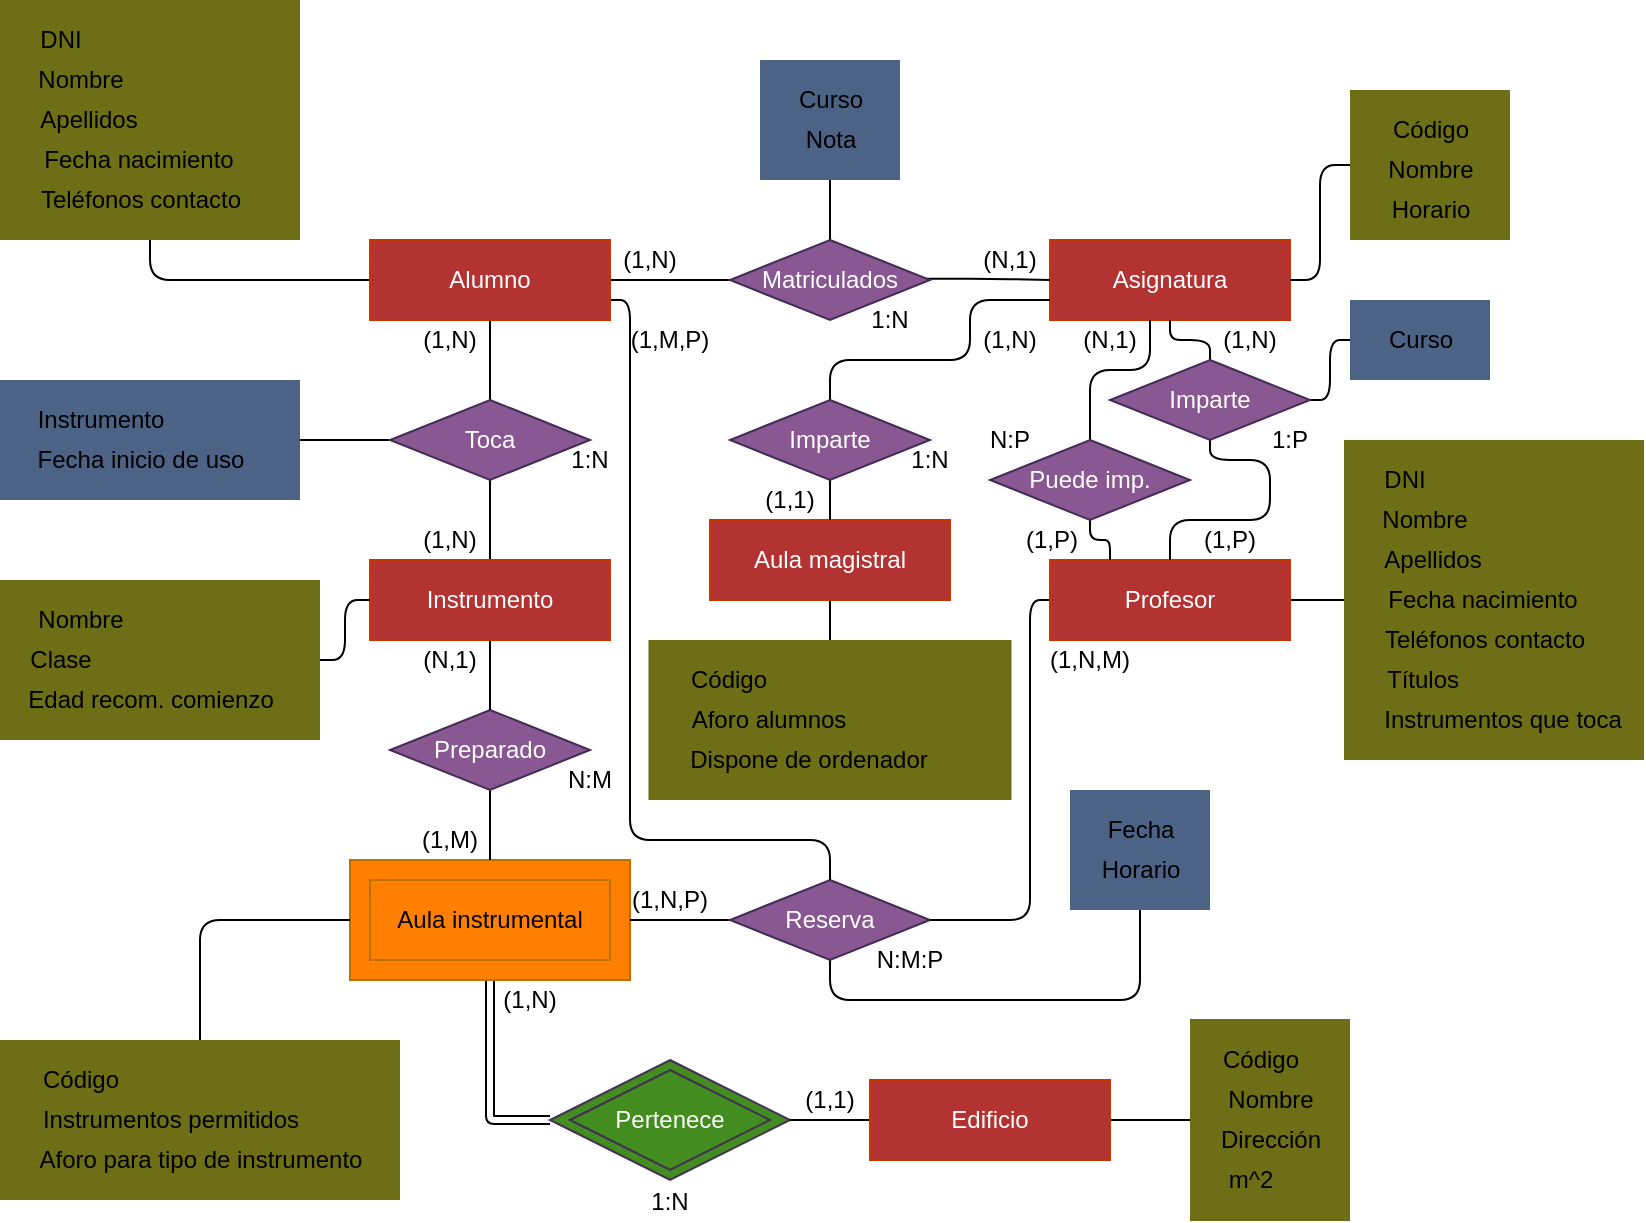 <mxfile>
    <diagram id="nuVeQg0KmDJDZD1_KSru" name="Page-1">
        <mxGraphModel dx="812" dy="1173" grid="1" gridSize="10" guides="1" tooltips="1" connect="1" arrows="1" fold="1" page="1" pageScale="1" pageWidth="827" pageHeight="1169" math="0" shadow="0">
            <root>
                <mxCell id="0"/>
                <mxCell id="1" parent="0"/>
                <mxCell id="163" value="" style="rhombus;whiteSpace=wrap;html=1;strokeColor=#432D57;fontColor=#ffffff;fillColor=#438C1F;" parent="1" vertex="1">
                    <mxGeometry x="280" y="690" width="120" height="60" as="geometry"/>
                </mxCell>
                <mxCell id="167" style="edgeStyle=orthogonalEdgeStyle;html=1;entryX=0;entryY=0.5;entryDx=0;entryDy=0;endArrow=none;endFill=0;shape=link;" parent="1" source="164" target="163" edge="1">
                    <mxGeometry relative="1" as="geometry"/>
                </mxCell>
                <mxCell id="164" value="" style="rounded=0;whiteSpace=wrap;html=1;strokeColor=#BD7000;fontColor=#000000;fillColor=#FF8000;" parent="1" vertex="1">
                    <mxGeometry x="180" y="590" width="140" height="60" as="geometry"/>
                </mxCell>
                <mxCell id="45" value="" style="html=1;endArrow=none;endFill=0;entryX=0.5;entryY=1;entryDx=0;entryDy=0;edgeStyle=orthogonalEdgeStyle;elbow=vertical;exitX=0;exitY=0.5;exitDx=0;exitDy=0;" parent="1" source="66" target="34" edge="1">
                    <mxGeometry relative="1" as="geometry">
                        <mxPoint x="190" y="300" as="sourcePoint"/>
                    </mxGeometry>
                </mxCell>
                <mxCell id="52" value="" style="edgeStyle=orthogonalEdgeStyle;html=1;endArrow=none;endFill=0;exitX=0.5;exitY=1;exitDx=0;exitDy=0;entryX=0.5;entryY=0;entryDx=0;entryDy=0;" parent="1" source="66" target="174" edge="1">
                    <mxGeometry relative="1" as="geometry">
                        <mxPoint x="250" y="320" as="sourcePoint"/>
                        <mxPoint x="250" y="360" as="targetPoint"/>
                    </mxGeometry>
                </mxCell>
                <mxCell id="5" value="&lt;font color=&quot;#ffffff&quot;&gt;Asignatura&lt;/font&gt;" style="rounded=0;whiteSpace=wrap;html=1;strokeColor=#C73500;fontColor=#000000;fillColor=#B33232;" parent="1" vertex="1">
                    <mxGeometry x="530" y="280" width="120" height="40" as="geometry"/>
                </mxCell>
                <mxCell id="169" style="edgeStyle=orthogonalEdgeStyle;html=1;entryX=1;entryY=0.5;entryDx=0;entryDy=0;endArrow=none;endFill=0;" parent="1" source="9" target="163" edge="1">
                    <mxGeometry relative="1" as="geometry"/>
                </mxCell>
                <mxCell id="170" value="" style="edgeStyle=orthogonalEdgeStyle;html=1;endArrow=none;endFill=0;" parent="1" source="9" target="11" edge="1">
                    <mxGeometry relative="1" as="geometry"/>
                </mxCell>
                <mxCell id="9" value="&lt;font color=&quot;#ffffff&quot;&gt;Edificio&lt;/font&gt;" style="rounded=0;whiteSpace=wrap;html=1;strokeColor=#C73500;fontColor=#000000;fillColor=#B33232;" parent="1" vertex="1">
                    <mxGeometry x="440" y="700" width="120" height="40" as="geometry"/>
                </mxCell>
                <mxCell id="10" value="" style="swimlane;startSize=0;fontColor=#000000;swimlaneFillColor=#6E6E16;strokeColor=none;fillColor=none;" parent="1" vertex="1">
                    <mxGeometry x="600" y="669.5" width="80" height="101" as="geometry"/>
                </mxCell>
                <mxCell id="12" value="Nombre" style="text;html=1;align=center;verticalAlign=middle;resizable=0;points=[];autosize=1;strokeColor=none;" parent="10" vertex="1">
                    <mxGeometry x="10" y="30" width="60" height="20" as="geometry"/>
                </mxCell>
                <mxCell id="13" value="Dirección" style="text;html=1;align=center;verticalAlign=middle;resizable=0;points=[];autosize=1;strokeColor=none;" parent="10" vertex="1">
                    <mxGeometry x="10" y="50" width="60" height="20" as="geometry"/>
                </mxCell>
                <mxCell id="14" value="m^2" style="text;html=1;align=center;verticalAlign=middle;resizable=0;points=[];autosize=1;strokeColor=none;" parent="10" vertex="1">
                    <mxGeometry x="10" y="70" width="40" height="20" as="geometry"/>
                </mxCell>
                <mxCell id="11" value="Código" style="text;html=1;align=center;verticalAlign=middle;resizable=0;points=[];autosize=1;strokeColor=none;" parent="10" vertex="1">
                    <mxGeometry x="10" y="10" width="50" height="20" as="geometry"/>
                </mxCell>
                <mxCell id="34" value="" style="swimlane;startSize=0;fontColor=#000000;swimlaneFillColor=#6E6E16;strokeColor=none;fillColor=none;" parent="1" vertex="1">
                    <mxGeometry x="5" y="160" width="150" height="120" as="geometry">
                        <mxRectangle x="200" y="170" width="50" height="40" as="alternateBounds"/>
                    </mxGeometry>
                </mxCell>
                <mxCell id="35" value="Nombre" style="text;html=1;align=center;verticalAlign=middle;resizable=0;points=[];autosize=1;strokeColor=none;" parent="34" vertex="1">
                    <mxGeometry x="10" y="30" width="60" height="20" as="geometry"/>
                </mxCell>
                <mxCell id="36" value="Apellidos" style="text;html=1;align=center;verticalAlign=middle;resizable=0;points=[];autosize=1;strokeColor=none;" parent="34" vertex="1">
                    <mxGeometry x="14" y="50" width="60" height="20" as="geometry"/>
                </mxCell>
                <mxCell id="37" value="Fecha nacimiento" style="text;html=1;align=center;verticalAlign=middle;resizable=0;points=[];autosize=1;strokeColor=none;" parent="34" vertex="1">
                    <mxGeometry x="14" y="70" width="110" height="20" as="geometry"/>
                </mxCell>
                <mxCell id="41" value="Teléfonos contacto" style="text;html=1;align=center;verticalAlign=middle;resizable=0;points=[];autosize=1;strokeColor=none;" parent="34" vertex="1">
                    <mxGeometry x="10" y="90" width="120" height="20" as="geometry"/>
                </mxCell>
                <mxCell id="43" value="DNI" style="text;html=1;align=center;verticalAlign=middle;resizable=0;points=[];autosize=1;strokeColor=none;" parent="34" vertex="1">
                    <mxGeometry x="10" y="10" width="40" height="20" as="geometry"/>
                </mxCell>
                <mxCell id="53" value="" style="edgeStyle=orthogonalEdgeStyle;html=1;endArrow=none;endFill=0;exitX=0.5;exitY=1;exitDx=0;exitDy=0;entryX=0.5;entryY=0;entryDx=0;entryDy=0;" parent="1" source="174" target="67" edge="1">
                    <mxGeometry relative="1" as="geometry">
                        <mxPoint x="270" y="410" as="sourcePoint"/>
                        <mxPoint x="240" y="460" as="targetPoint"/>
                    </mxGeometry>
                </mxCell>
                <mxCell id="151" value="" style="edgeStyle=orthogonalEdgeStyle;html=1;endArrow=none;endFill=0;" parent="1" source="47" edge="1">
                    <mxGeometry relative="1" as="geometry">
                        <mxPoint x="250" y="590" as="targetPoint"/>
                        <Array as="points">
                            <mxPoint x="250" y="580"/>
                            <mxPoint x="250" y="580"/>
                        </Array>
                    </mxGeometry>
                </mxCell>
                <mxCell id="47" value="Preparado" style="rhombus;whiteSpace=wrap;html=1;strokeColor=#432D57;fontColor=#ffffff;fillColor=#895791;" parent="1" vertex="1">
                    <mxGeometry x="200" y="515" width="100" height="40" as="geometry"/>
                </mxCell>
                <mxCell id="160" style="edgeStyle=orthogonalEdgeStyle;html=1;endArrow=none;endFill=0;entryX=1;entryY=0.5;entryDx=0;entryDy=0;" parent="1" source="48" target="164" edge="1">
                    <mxGeometry relative="1" as="geometry">
                        <mxPoint x="340" y="640" as="targetPoint"/>
                    </mxGeometry>
                </mxCell>
                <mxCell id="179" style="edgeStyle=orthogonalEdgeStyle;html=1;endArrow=none;endFill=0;entryX=0.5;entryY=1;entryDx=0;entryDy=0;" parent="1" source="48" target="175" edge="1">
                    <mxGeometry relative="1" as="geometry">
                        <mxPoint x="530" y="630" as="targetPoint"/>
                        <Array as="points">
                            <mxPoint x="420" y="660"/>
                            <mxPoint x="575" y="660"/>
                        </Array>
                    </mxGeometry>
                </mxCell>
                <mxCell id="48" value="Reserva" style="rhombus;whiteSpace=wrap;html=1;strokeColor=#432D57;fontColor=#ffffff;fillColor=#895791;" parent="1" vertex="1">
                    <mxGeometry x="370" y="600" width="100" height="40" as="geometry"/>
                </mxCell>
                <mxCell id="153" value="" style="edgeStyle=orthogonalEdgeStyle;html=1;endArrow=none;endFill=0;entryX=0;entryY=0.5;entryDx=0;entryDy=0;" parent="1" source="54" target="174" edge="1">
                    <mxGeometry relative="1" as="geometry">
                        <mxPoint x="200" y="380" as="targetPoint"/>
                    </mxGeometry>
                </mxCell>
                <mxCell id="54" value="" style="swimlane;startSize=0;fontColor=#ffffff;swimlaneFillColor=#4D6385;strokeColor=none;fillColor=none;" parent="1" vertex="1">
                    <mxGeometry x="5" y="350" width="150" height="60" as="geometry">
                        <mxRectangle y="260" width="50" height="40" as="alternateBounds"/>
                    </mxGeometry>
                </mxCell>
                <mxCell id="55" value="Fecha inicio de uso" style="text;html=1;align=center;verticalAlign=middle;resizable=0;points=[];autosize=1;strokeColor=none;" parent="54" vertex="1">
                    <mxGeometry x="10" y="30" width="120" height="20" as="geometry"/>
                </mxCell>
                <mxCell id="63" value="Instrumento" style="text;html=1;align=center;verticalAlign=middle;resizable=0;points=[];autosize=1;strokeColor=none;" parent="54" vertex="1">
                    <mxGeometry x="10" y="10" width="80" height="20" as="geometry"/>
                </mxCell>
                <mxCell id="86" value="" style="edgeStyle=orthogonalEdgeStyle;html=1;endArrow=none;endFill=0;entryX=0;entryY=0.5;entryDx=0;entryDy=0;" parent="1" source="66" target="172" edge="1">
                    <mxGeometry relative="1" as="geometry">
                        <mxPoint x="370" y="300" as="targetPoint"/>
                    </mxGeometry>
                </mxCell>
                <mxCell id="161" style="edgeStyle=orthogonalEdgeStyle;html=1;entryX=0.5;entryY=0;entryDx=0;entryDy=0;endArrow=none;endFill=0;exitX=1;exitY=0.75;exitDx=0;exitDy=0;" parent="1" source="66" target="48" edge="1">
                    <mxGeometry relative="1" as="geometry">
                        <Array as="points">
                            <mxPoint x="320" y="310"/>
                            <mxPoint x="320" y="580"/>
                            <mxPoint x="420" y="580"/>
                        </Array>
                    </mxGeometry>
                </mxCell>
                <mxCell id="66" value="&lt;font color=&quot;#ffffff&quot;&gt;Alumno&lt;/font&gt;" style="rounded=0;whiteSpace=wrap;html=1;strokeColor=#C73500;fontColor=#000000;fillColor=#B33232;" parent="1" vertex="1">
                    <mxGeometry x="190" y="280" width="120" height="40" as="geometry"/>
                </mxCell>
                <mxCell id="150" value="" style="edgeStyle=orthogonalEdgeStyle;html=1;endArrow=none;endFill=0;" parent="1" source="67" target="47" edge="1">
                    <mxGeometry relative="1" as="geometry"/>
                </mxCell>
                <mxCell id="67" value="&lt;font color=&quot;#ffffff&quot;&gt;Instrumento&lt;/font&gt;" style="rounded=0;whiteSpace=wrap;html=1;strokeColor=#C73500;fontColor=#000000;fillColor=#B33232;" parent="1" vertex="1">
                    <mxGeometry x="190" y="440" width="120" height="40" as="geometry"/>
                </mxCell>
                <mxCell id="113" value="" style="edgeStyle=orthogonalEdgeStyle;html=1;endArrow=none;endFill=0;" parent="1" source="68" target="112" edge="1">
                    <mxGeometry relative="1" as="geometry"/>
                </mxCell>
                <mxCell id="162" style="edgeStyle=orthogonalEdgeStyle;html=1;entryX=1;entryY=0.5;entryDx=0;entryDy=0;endArrow=none;endFill=0;" parent="1" source="68" target="48" edge="1">
                    <mxGeometry relative="1" as="geometry">
                        <Array as="points">
                            <mxPoint x="520" y="460"/>
                            <mxPoint x="520" y="620"/>
                        </Array>
                    </mxGeometry>
                </mxCell>
                <mxCell id="68" value="&lt;font color=&quot;#ffffff&quot;&gt;Profesor&lt;/font&gt;" style="rounded=0;whiteSpace=wrap;html=1;strokeColor=#C73500;fontColor=#000000;fillColor=#B33232;" parent="1" vertex="1">
                    <mxGeometry x="530" y="440" width="120" height="40" as="geometry"/>
                </mxCell>
                <mxCell id="131" style="edgeStyle=orthogonalEdgeStyle;html=1;endArrow=none;endFill=0;entryX=0.5;entryY=0;entryDx=0;entryDy=0;" parent="1" source="69" target="127" edge="1">
                    <mxGeometry relative="1" as="geometry">
                        <mxPoint x="420" y="510" as="targetPoint"/>
                    </mxGeometry>
                </mxCell>
                <mxCell id="69" value="&lt;font color=&quot;#ffffff&quot;&gt;Aula magistral&lt;/font&gt;" style="rounded=0;whiteSpace=wrap;html=1;strokeColor=#C73500;fontColor=#000000;fillColor=#B33232;" parent="1" vertex="1">
                    <mxGeometry x="360" y="420" width="120" height="40" as="geometry"/>
                </mxCell>
                <mxCell id="70" value="Aula instrumental" style="rounded=0;whiteSpace=wrap;html=1;strokeColor=#BD7000;fontColor=#000000;fillColor=#FF8000;" parent="1" vertex="1">
                    <mxGeometry x="190" y="600" width="120" height="40" as="geometry"/>
                </mxCell>
                <mxCell id="87" value="" style="edgeStyle=orthogonalEdgeStyle;html=1;endArrow=none;endFill=0;exitX=0.968;exitY=0.485;exitDx=0;exitDy=0;exitPerimeter=0;" parent="1" source="172" target="5" edge="1">
                    <mxGeometry relative="1" as="geometry">
                        <mxPoint x="470" y="300" as="sourcePoint"/>
                    </mxGeometry>
                </mxCell>
                <mxCell id="105" value="" style="edgeStyle=orthogonalEdgeStyle;html=1;endArrow=none;endFill=0;entryX=0.5;entryY=0;entryDx=0;entryDy=0;exitX=0.5;exitY=1;exitDx=0;exitDy=0;" parent="1" source="171" target="68" edge="1">
                    <mxGeometry relative="1" as="geometry">
                        <mxPoint x="590" y="400" as="sourcePoint"/>
                        <Array as="points">
                            <mxPoint x="610" y="390"/>
                            <mxPoint x="640" y="390"/>
                            <mxPoint x="640" y="420"/>
                            <mxPoint x="590" y="420"/>
                        </Array>
                    </mxGeometry>
                </mxCell>
                <mxCell id="106" value="" style="edgeStyle=orthogonalEdgeStyle;html=1;endArrow=none;endFill=0;exitX=0.5;exitY=0;exitDx=0;exitDy=0;" parent="1" source="171" target="5" edge="1">
                    <mxGeometry relative="1" as="geometry">
                        <mxPoint x="590" y="360" as="sourcePoint"/>
                    </mxGeometry>
                </mxCell>
                <mxCell id="133" value="" style="edgeStyle=orthogonalEdgeStyle;html=1;endArrow=none;endFill=0;exitX=0.5;exitY=1;exitDx=0;exitDy=0;" parent="1" source="173" target="69" edge="1">
                    <mxGeometry relative="1" as="geometry">
                        <mxPoint x="420" y="400" as="sourcePoint"/>
                    </mxGeometry>
                </mxCell>
                <mxCell id="134" style="edgeStyle=orthogonalEdgeStyle;html=1;entryX=0;entryY=0.75;entryDx=0;entryDy=0;endArrow=none;endFill=0;exitX=0.5;exitY=0;exitDx=0;exitDy=0;" parent="1" source="173" target="5" edge="1">
                    <mxGeometry relative="1" as="geometry">
                        <mxPoint x="420" y="360" as="sourcePoint"/>
                        <Array as="points">
                            <mxPoint x="420" y="340"/>
                            <mxPoint x="490" y="340"/>
                            <mxPoint x="490" y="310"/>
                        </Array>
                    </mxGeometry>
                </mxCell>
                <mxCell id="85" style="edgeStyle=orthogonalEdgeStyle;html=1;entryX=0;entryY=0.5;entryDx=0;entryDy=0;endArrow=none;endFill=0;" parent="1" source="75" target="67" edge="1">
                    <mxGeometry relative="1" as="geometry"/>
                </mxCell>
                <mxCell id="75" value="" style="swimlane;startSize=0;fontColor=#000000;swimlaneFillColor=#6E6E16;strokeColor=none;fillColor=none;" parent="1" vertex="1">
                    <mxGeometry x="5" y="450" width="160" height="80" as="geometry"/>
                </mxCell>
                <mxCell id="76" value="Clase" style="text;html=1;align=center;verticalAlign=middle;resizable=0;points=[];autosize=1;strokeColor=none;" parent="75" vertex="1">
                    <mxGeometry x="5" y="30" width="50" height="20" as="geometry"/>
                </mxCell>
                <mxCell id="77" value="Edad recom. comienzo" style="text;html=1;align=center;verticalAlign=middle;resizable=0;points=[];autosize=1;strokeColor=none;" parent="75" vertex="1">
                    <mxGeometry x="5" y="50" width="140" height="20" as="geometry"/>
                </mxCell>
                <mxCell id="84" value="Nombre" style="text;html=1;align=center;verticalAlign=middle;resizable=0;points=[];autosize=1;strokeColor=none;" parent="75" vertex="1">
                    <mxGeometry x="10" y="10" width="60" height="20" as="geometry"/>
                </mxCell>
                <mxCell id="93" value="" style="edgeStyle=orthogonalEdgeStyle;html=1;endArrow=none;endFill=0;entryX=0.5;entryY=0;entryDx=0;entryDy=0;" parent="1" source="88" target="172" edge="1">
                    <mxGeometry relative="1" as="geometry">
                        <mxPoint x="420" y="280" as="targetPoint"/>
                    </mxGeometry>
                </mxCell>
                <mxCell id="88" value="" style="swimlane;startSize=0;fontColor=#000000;swimlaneFillColor=#4D6385;strokeColor=none;fillColor=none;" parent="1" vertex="1">
                    <mxGeometry x="385" y="190" width="70" height="60" as="geometry">
                        <mxRectangle x="385" y="180" width="50" height="40" as="alternateBounds"/>
                    </mxGeometry>
                </mxCell>
                <mxCell id="89" value="Nota" style="text;html=1;align=center;verticalAlign=middle;resizable=0;points=[];autosize=1;strokeColor=none;" parent="88" vertex="1">
                    <mxGeometry x="15" y="30" width="40" height="20" as="geometry"/>
                </mxCell>
                <mxCell id="90" value="Curso" style="text;html=1;align=center;verticalAlign=middle;resizable=0;points=[];autosize=1;strokeColor=none;" parent="88" vertex="1">
                    <mxGeometry x="10" y="10" width="50" height="20" as="geometry"/>
                </mxCell>
                <mxCell id="104" value="" style="edgeStyle=orthogonalEdgeStyle;html=1;endArrow=none;endFill=0;" parent="1" source="94" target="5" edge="1">
                    <mxGeometry relative="1" as="geometry"/>
                </mxCell>
                <mxCell id="94" value="" style="swimlane;startSize=0;fontColor=#000000;swimlaneFillColor=#6E6E16;strokeColor=none;fillColor=none;" parent="1" vertex="1">
                    <mxGeometry x="680" y="205" width="80" height="75" as="geometry"/>
                </mxCell>
                <mxCell id="95" value="Nombre" style="text;html=1;align=center;verticalAlign=middle;resizable=0;points=[];autosize=1;" parent="94" vertex="1">
                    <mxGeometry x="10" y="30" width="60" height="20" as="geometry"/>
                </mxCell>
                <mxCell id="96" value="Horario" style="text;html=1;align=center;verticalAlign=middle;resizable=0;points=[];autosize=1;strokeColor=none;" parent="94" vertex="1">
                    <mxGeometry x="15" y="50" width="50" height="20" as="geometry"/>
                </mxCell>
                <mxCell id="103" value="Código" style="text;html=1;align=center;verticalAlign=middle;resizable=0;points=[];autosize=1;strokeColor=none;" parent="94" vertex="1">
                    <mxGeometry x="15" y="10" width="50" height="20" as="geometry"/>
                </mxCell>
                <mxCell id="107" value="" style="swimlane;startSize=0;fontColor=#000000;swimlaneFillColor=#6E6E16;strokeColor=none;fillColor=none;" parent="1" vertex="1">
                    <mxGeometry x="677" y="380" width="150" height="160" as="geometry">
                        <mxRectangle x="677" y="380" width="50" height="40" as="alternateBounds"/>
                    </mxGeometry>
                </mxCell>
                <mxCell id="108" value="Nombre" style="text;html=1;align=center;verticalAlign=middle;resizable=0;points=[];autosize=1;strokeColor=none;" parent="107" vertex="1">
                    <mxGeometry x="10" y="30" width="60" height="20" as="geometry"/>
                </mxCell>
                <mxCell id="109" value="Apellidos" style="text;html=1;align=center;verticalAlign=middle;resizable=0;points=[];autosize=1;" parent="107" vertex="1">
                    <mxGeometry x="14" y="50" width="60" height="20" as="geometry"/>
                </mxCell>
                <mxCell id="110" value="Fecha nacimiento" style="text;html=1;align=center;verticalAlign=middle;resizable=0;points=[];autosize=1;strokeColor=none;" parent="107" vertex="1">
                    <mxGeometry x="14" y="70" width="110" height="20" as="geometry"/>
                </mxCell>
                <mxCell id="111" value="Teléfonos contacto" style="text;html=1;align=center;verticalAlign=middle;resizable=0;points=[];autosize=1;strokeColor=none;" parent="107" vertex="1">
                    <mxGeometry x="10" y="90" width="120" height="20" as="geometry"/>
                </mxCell>
                <mxCell id="112" value="DNI" style="text;html=1;align=center;verticalAlign=middle;resizable=0;points=[];autosize=1;strokeColor=none;" parent="107" vertex="1">
                    <mxGeometry x="10" y="10" width="40" height="20" as="geometry"/>
                </mxCell>
                <mxCell id="114" value="Instrumentos que toca" style="text;html=1;align=center;verticalAlign=middle;resizable=0;points=[];autosize=1;strokeColor=none;" parent="107" vertex="1">
                    <mxGeometry x="14" y="130" width="130" height="20" as="geometry"/>
                </mxCell>
                <mxCell id="116" value="Títulos" style="text;html=1;align=center;verticalAlign=middle;resizable=0;points=[];autosize=1;strokeColor=none;" parent="107" vertex="1">
                    <mxGeometry x="14" y="110" width="50" height="20" as="geometry"/>
                </mxCell>
                <mxCell id="123" value="" style="swimlane;startSize=0;fontColor=#000000;swimlaneFillColor=#4D6385;strokeColor=none;fillColor=none;" parent="1" vertex="1">
                    <mxGeometry x="680" y="310" width="70" height="40" as="geometry">
                        <mxRectangle x="385" y="180" width="50" height="40" as="alternateBounds"/>
                    </mxGeometry>
                </mxCell>
                <mxCell id="125" value="Curso" style="text;html=1;align=center;verticalAlign=middle;resizable=0;points=[];autosize=1;strokeColor=none;" parent="123" vertex="1">
                    <mxGeometry x="10" y="10" width="50" height="20" as="geometry"/>
                </mxCell>
                <mxCell id="126" style="edgeStyle=orthogonalEdgeStyle;html=1;entryX=1;entryY=0.5;entryDx=0;entryDy=0;endArrow=none;endFill=0;exitX=0;exitY=0.5;exitDx=0;exitDy=0;" parent="1" source="123" target="171" edge="1">
                    <mxGeometry relative="1" as="geometry">
                        <mxPoint x="670" y="340" as="sourcePoint"/>
                        <mxPoint x="640" y="380" as="targetPoint"/>
                    </mxGeometry>
                </mxCell>
                <mxCell id="127" value="" style="swimlane;startSize=0;fontColor=#000000;swimlaneFillColor=#6E6E16;strokeColor=none;fillColor=none;" parent="1" vertex="1">
                    <mxGeometry x="329.25" y="480" width="181.5" height="80" as="geometry">
                        <mxRectangle x="329.25" y="480" width="50" height="40" as="alternateBounds"/>
                    </mxGeometry>
                </mxCell>
                <mxCell id="128" value="Aforo alumnos" style="text;html=1;align=center;verticalAlign=middle;resizable=0;points=[];autosize=1;" parent="127" vertex="1">
                    <mxGeometry x="15" y="30" width="90" height="20" as="geometry"/>
                </mxCell>
                <mxCell id="129" value="Dispone de ordenador" style="text;html=1;align=center;verticalAlign=middle;resizable=0;points=[];autosize=1;strokeColor=none;" parent="127" vertex="1">
                    <mxGeometry x="15" y="50" width="130" height="20" as="geometry"/>
                </mxCell>
                <mxCell id="130" value="Código" style="text;html=1;align=center;verticalAlign=middle;resizable=0;points=[];autosize=1;strokeColor=none;" parent="127" vertex="1">
                    <mxGeometry x="15" y="10" width="50" height="20" as="geometry"/>
                </mxCell>
                <mxCell id="149" value="" style="edgeStyle=orthogonalEdgeStyle;html=1;endArrow=none;endFill=0;exitX=0.5;exitY=0;exitDx=0;exitDy=0;entryX=0;entryY=0.5;entryDx=0;entryDy=0;" parent="1" source="154" target="164" edge="1">
                    <mxGeometry relative="1" as="geometry">
                        <mxPoint x="105" y="680" as="sourcePoint"/>
                        <mxPoint x="150" y="600" as="targetPoint"/>
                    </mxGeometry>
                </mxCell>
                <mxCell id="154" value="" style="swimlane;startSize=0;fontColor=#000000;swimlaneFillColor=#6E6E16;strokeColor=none;fillColor=none;" parent="1" vertex="1">
                    <mxGeometry x="5" y="680" width="200" height="80" as="geometry">
                        <mxRectangle x="329.25" y="520" width="50" height="40" as="alternateBounds"/>
                    </mxGeometry>
                </mxCell>
                <mxCell id="155" value="Instrumentos permitidos" style="text;html=1;align=center;verticalAlign=middle;resizable=0;points=[];autosize=1;" parent="154" vertex="1">
                    <mxGeometry x="15" y="30" width="140" height="20" as="geometry"/>
                </mxCell>
                <mxCell id="156" value="Aforo para tipo de instrumento" style="text;html=1;align=center;verticalAlign=middle;resizable=0;points=[];autosize=1;strokeColor=none;" parent="154" vertex="1">
                    <mxGeometry x="10" y="50" width="180" height="20" as="geometry"/>
                </mxCell>
                <mxCell id="157" value="Código" style="text;html=1;align=center;verticalAlign=middle;resizable=0;points=[];autosize=1;strokeColor=none;" parent="154" vertex="1">
                    <mxGeometry x="15" y="10" width="50" height="20" as="geometry"/>
                </mxCell>
                <mxCell id="159" value="Pertenece" style="rhombus;whiteSpace=wrap;html=1;strokeColor=#432D57;fontColor=#ffffff;fillColor=#438C1F;" parent="1" vertex="1">
                    <mxGeometry x="290" y="695" width="100" height="50" as="geometry"/>
                </mxCell>
                <mxCell id="171" value="Imparte" style="rhombus;whiteSpace=wrap;html=1;strokeColor=#432D57;fontColor=#ffffff;fillColor=#895791;" parent="1" vertex="1">
                    <mxGeometry x="560" y="340" width="100" height="40" as="geometry"/>
                </mxCell>
                <mxCell id="172" value="Matriculados" style="rhombus;whiteSpace=wrap;html=1;strokeColor=#432D57;fontColor=#ffffff;fillColor=#895791;" parent="1" vertex="1">
                    <mxGeometry x="370" y="280" width="100" height="40" as="geometry"/>
                </mxCell>
                <mxCell id="173" value="Imparte" style="rhombus;whiteSpace=wrap;html=1;strokeColor=#432D57;fontColor=#ffffff;fillColor=#895791;" parent="1" vertex="1">
                    <mxGeometry x="370" y="360" width="100" height="40" as="geometry"/>
                </mxCell>
                <mxCell id="174" value="Toca" style="rhombus;whiteSpace=wrap;html=1;strokeColor=#432D57;fontColor=#ffffff;fillColor=#895791;" parent="1" vertex="1">
                    <mxGeometry x="200" y="360" width="100" height="40" as="geometry"/>
                </mxCell>
                <mxCell id="175" value="" style="swimlane;startSize=0;fontColor=#000000;swimlaneFillColor=#4D6385;strokeColor=none;fillColor=none;" parent="1" vertex="1">
                    <mxGeometry x="540" y="555" width="70" height="60" as="geometry">
                        <mxRectangle x="385" y="180" width="50" height="40" as="alternateBounds"/>
                    </mxGeometry>
                </mxCell>
                <mxCell id="176" value="Horario" style="text;html=1;align=center;verticalAlign=middle;resizable=0;points=[];autosize=1;strokeColor=none;" parent="175" vertex="1">
                    <mxGeometry x="10" y="30" width="50" height="20" as="geometry"/>
                </mxCell>
                <mxCell id="177" value="Fecha" style="text;html=1;align=center;verticalAlign=middle;resizable=0;points=[];autosize=1;strokeColor=none;" parent="175" vertex="1">
                    <mxGeometry x="10" y="10" width="50" height="20" as="geometry"/>
                </mxCell>
                <mxCell id="185" style="edgeStyle=orthogonalEdgeStyle;html=1;endArrow=none;endFill=0;" parent="1" source="184" edge="1">
                    <mxGeometry relative="1" as="geometry">
                        <mxPoint x="580" y="320" as="targetPoint"/>
                        <Array as="points">
                            <mxPoint x="550" y="345"/>
                            <mxPoint x="580" y="345"/>
                            <mxPoint x="580" y="320"/>
                        </Array>
                    </mxGeometry>
                </mxCell>
                <mxCell id="186" style="edgeStyle=orthogonalEdgeStyle;html=1;entryX=0.25;entryY=0;entryDx=0;entryDy=0;endArrow=none;endFill=0;" parent="1" source="184" target="68" edge="1">
                    <mxGeometry relative="1" as="geometry"/>
                </mxCell>
                <mxCell id="184" value="Puede imp." style="rhombus;whiteSpace=wrap;html=1;strokeColor=#432D57;fontColor=#ffffff;fillColor=#895791;" parent="1" vertex="1">
                    <mxGeometry x="500" y="380" width="100" height="40" as="geometry"/>
                </mxCell>
                <mxCell id="187" value="(1,N)" style="text;html=1;strokeColor=none;fillColor=none;align=center;verticalAlign=middle;whiteSpace=wrap;rounded=0;" vertex="1" parent="1">
                    <mxGeometry x="210" y="320" width="40" height="20" as="geometry"/>
                </mxCell>
                <mxCell id="188" value="(1,N)" style="text;html=1;strokeColor=none;fillColor=none;align=center;verticalAlign=middle;whiteSpace=wrap;rounded=0;" vertex="1" parent="1">
                    <mxGeometry x="210" y="420" width="40" height="20" as="geometry"/>
                </mxCell>
                <mxCell id="189" value="1:N" style="text;html=1;strokeColor=none;fillColor=none;align=center;verticalAlign=middle;whiteSpace=wrap;rounded=0;" vertex="1" parent="1">
                    <mxGeometry x="280" y="380" width="40" height="20" as="geometry"/>
                </mxCell>
                <mxCell id="190" value="(N,1)" style="text;html=1;strokeColor=none;fillColor=none;align=center;verticalAlign=middle;whiteSpace=wrap;rounded=0;" vertex="1" parent="1">
                    <mxGeometry x="210" y="480" width="40" height="20" as="geometry"/>
                </mxCell>
                <mxCell id="191" value="(1,M)" style="text;html=1;strokeColor=none;fillColor=none;align=center;verticalAlign=middle;whiteSpace=wrap;rounded=0;" vertex="1" parent="1">
                    <mxGeometry x="210" y="570" width="40" height="20" as="geometry"/>
                </mxCell>
                <mxCell id="192" value="N:M" style="text;html=1;strokeColor=none;fillColor=none;align=center;verticalAlign=middle;whiteSpace=wrap;rounded=0;" vertex="1" parent="1">
                    <mxGeometry x="280" y="540" width="40" height="20" as="geometry"/>
                </mxCell>
                <mxCell id="193" value="(1,1)" style="text;html=1;strokeColor=none;fillColor=none;align=center;verticalAlign=middle;whiteSpace=wrap;rounded=0;" vertex="1" parent="1">
                    <mxGeometry x="400" y="700" width="40" height="20" as="geometry"/>
                </mxCell>
                <mxCell id="194" value="(1,N)" style="text;html=1;strokeColor=none;fillColor=none;align=center;verticalAlign=middle;whiteSpace=wrap;rounded=0;" vertex="1" parent="1">
                    <mxGeometry x="250" y="650" width="40" height="20" as="geometry"/>
                </mxCell>
                <mxCell id="195" value="1:N" style="text;html=1;strokeColor=none;fillColor=none;align=center;verticalAlign=middle;whiteSpace=wrap;rounded=0;" vertex="1" parent="1">
                    <mxGeometry x="320" y="750.5" width="40" height="20" as="geometry"/>
                </mxCell>
                <mxCell id="197" value="(1,N)" style="text;html=1;strokeColor=none;fillColor=none;align=center;verticalAlign=middle;whiteSpace=wrap;rounded=0;" vertex="1" parent="1">
                    <mxGeometry x="310" y="280" width="40" height="20" as="geometry"/>
                </mxCell>
                <mxCell id="198" value="(N,1)" style="text;html=1;strokeColor=none;fillColor=none;align=center;verticalAlign=middle;whiteSpace=wrap;rounded=0;" vertex="1" parent="1">
                    <mxGeometry x="490" y="280" width="40" height="20" as="geometry"/>
                </mxCell>
                <mxCell id="199" value="1:N" style="text;html=1;strokeColor=none;fillColor=none;align=center;verticalAlign=middle;whiteSpace=wrap;rounded=0;" vertex="1" parent="1">
                    <mxGeometry x="430" y="310" width="40" height="20" as="geometry"/>
                </mxCell>
                <mxCell id="200" value="(1,N)" style="text;html=1;strokeColor=none;fillColor=none;align=center;verticalAlign=middle;whiteSpace=wrap;rounded=0;" vertex="1" parent="1">
                    <mxGeometry x="490" y="320" width="40" height="20" as="geometry"/>
                </mxCell>
                <mxCell id="203" value="(1,1)" style="text;html=1;strokeColor=none;fillColor=none;align=center;verticalAlign=middle;whiteSpace=wrap;rounded=0;" vertex="1" parent="1">
                    <mxGeometry x="380" y="400" width="40" height="20" as="geometry"/>
                </mxCell>
                <mxCell id="204" value="1:N" style="text;html=1;strokeColor=none;fillColor=none;align=center;verticalAlign=middle;whiteSpace=wrap;rounded=0;" vertex="1" parent="1">
                    <mxGeometry x="450" y="380" width="40" height="20" as="geometry"/>
                </mxCell>
                <mxCell id="206" value="(1,M,P)" style="text;html=1;strokeColor=none;fillColor=none;align=center;verticalAlign=middle;whiteSpace=wrap;rounded=0;" vertex="1" parent="1">
                    <mxGeometry x="320" y="320" width="40" height="20" as="geometry"/>
                </mxCell>
                <mxCell id="209" value="(1,N,P)" style="text;html=1;strokeColor=none;fillColor=none;align=center;verticalAlign=middle;whiteSpace=wrap;rounded=0;" vertex="1" parent="1">
                    <mxGeometry x="320" y="600" width="40" height="20" as="geometry"/>
                </mxCell>
                <mxCell id="210" value="(1,N,M)" style="text;html=1;strokeColor=none;fillColor=none;align=center;verticalAlign=middle;whiteSpace=wrap;rounded=0;" vertex="1" parent="1">
                    <mxGeometry x="530" y="480" width="40" height="20" as="geometry"/>
                </mxCell>
                <mxCell id="211" value="N:M:P" style="text;html=1;strokeColor=none;fillColor=none;align=center;verticalAlign=middle;whiteSpace=wrap;rounded=0;" vertex="1" parent="1">
                    <mxGeometry x="440" y="630" width="40" height="20" as="geometry"/>
                </mxCell>
                <mxCell id="213" value="(1,P)" style="text;html=1;strokeColor=none;fillColor=none;align=center;verticalAlign=middle;whiteSpace=wrap;rounded=0;" vertex="1" parent="1">
                    <mxGeometry x="600" y="420" width="40" height="20" as="geometry"/>
                </mxCell>
                <mxCell id="214" value="(1,N)" style="text;html=1;strokeColor=none;fillColor=none;align=center;verticalAlign=middle;whiteSpace=wrap;rounded=0;" vertex="1" parent="1">
                    <mxGeometry x="610" y="320" width="40" height="20" as="geometry"/>
                </mxCell>
                <mxCell id="215" value="(N,1)" style="text;html=1;strokeColor=none;fillColor=none;align=center;verticalAlign=middle;whiteSpace=wrap;rounded=0;" vertex="1" parent="1">
                    <mxGeometry x="540" y="320" width="40" height="20" as="geometry"/>
                </mxCell>
                <mxCell id="216" value="1:P" style="text;html=1;strokeColor=none;fillColor=none;align=center;verticalAlign=middle;whiteSpace=wrap;rounded=0;" vertex="1" parent="1">
                    <mxGeometry x="630" y="370" width="40" height="20" as="geometry"/>
                </mxCell>
                <mxCell id="217" value="(1,P)" style="text;html=1;strokeColor=none;fillColor=none;align=center;verticalAlign=middle;whiteSpace=wrap;rounded=0;" vertex="1" parent="1">
                    <mxGeometry x="510.75" y="420" width="40" height="20" as="geometry"/>
                </mxCell>
                <mxCell id="218" value="N:P" style="text;html=1;strokeColor=none;fillColor=none;align=center;verticalAlign=middle;whiteSpace=wrap;rounded=0;" vertex="1" parent="1">
                    <mxGeometry x="490" y="370" width="40" height="20" as="geometry"/>
                </mxCell>
            </root>
        </mxGraphModel>
    </diagram>
</mxfile>